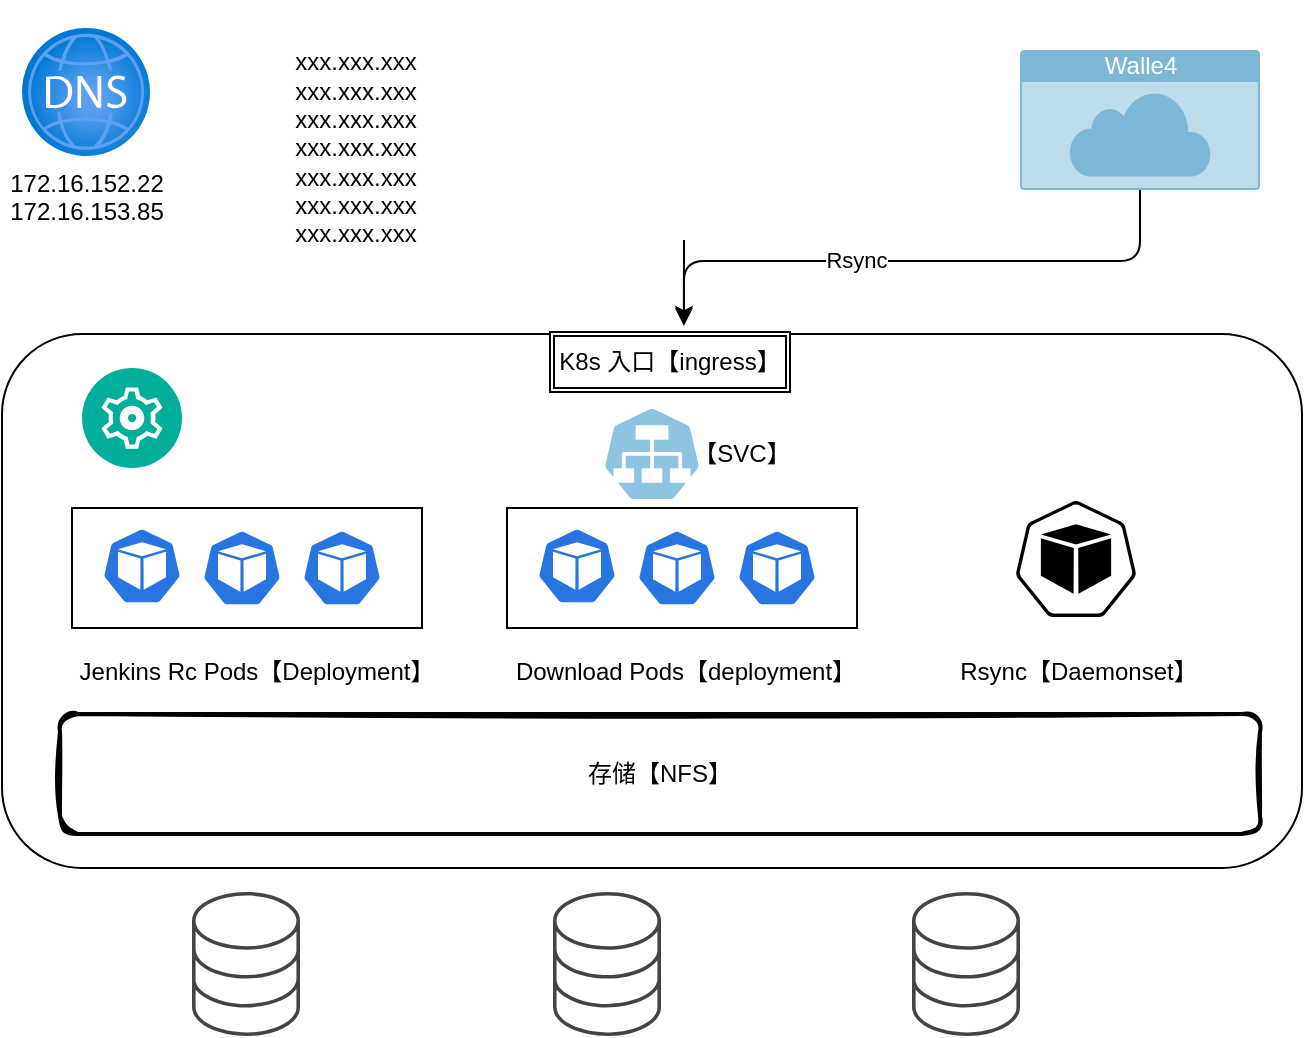 <mxfile version="14.9.4" type="github">
  <diagram id="C5RBs43oDa-KdzZeNtuy" name="Page-1">
    <mxGraphModel dx="946" dy="528" grid="1" gridSize="10" guides="1" tooltips="1" connect="1" arrows="1" fold="1" page="1" pageScale="1" pageWidth="827" pageHeight="1169" math="0" shadow="0">
      <root>
        <mxCell id="WIyWlLk6GJQsqaUBKTNV-0" />
        <mxCell id="WIyWlLk6GJQsqaUBKTNV-1" parent="WIyWlLk6GJQsqaUBKTNV-0" />
        <mxCell id="xaJBnkrgAS4ytCXH0mYz-1" value="" style="rounded=1;whiteSpace=wrap;html=1;" vertex="1" parent="WIyWlLk6GJQsqaUBKTNV-1">
          <mxGeometry x="80" y="371" width="650" height="267" as="geometry" />
        </mxCell>
        <mxCell id="xaJBnkrgAS4ytCXH0mYz-4" value="存储【NFS】" style="rounded=1;whiteSpace=wrap;html=1;strokeWidth=2;fillWeight=4;hachureGap=8;hachureAngle=45;sketch=1;" vertex="1" parent="WIyWlLk6GJQsqaUBKTNV-1">
          <mxGeometry x="109" y="561" width="600" height="60" as="geometry" />
        </mxCell>
        <mxCell id="xaJBnkrgAS4ytCXH0mYz-5" value="K8s 入口【ingress】" style="shape=ext;double=1;rounded=0;whiteSpace=wrap;html=1;" vertex="1" parent="WIyWlLk6GJQsqaUBKTNV-1">
          <mxGeometry x="354" y="370" width="120" height="30" as="geometry" />
        </mxCell>
        <mxCell id="xaJBnkrgAS4ytCXH0mYz-6" value="172.16.152.22&lt;br&gt;172.16.153.85" style="aspect=fixed;html=1;points=[];align=center;image;fontSize=12;image=img/lib/azure2/networking/DNS_Zones.svg;" vertex="1" parent="WIyWlLk6GJQsqaUBKTNV-1">
          <mxGeometry x="90" y="218" width="64" height="64" as="geometry" />
        </mxCell>
        <mxCell id="xaJBnkrgAS4ytCXH0mYz-13" value="" style="rounded=0;whiteSpace=wrap;html=1;" vertex="1" parent="WIyWlLk6GJQsqaUBKTNV-1">
          <mxGeometry x="115" y="458" width="175" height="60" as="geometry" />
        </mxCell>
        <mxCell id="xaJBnkrgAS4ytCXH0mYz-16" value="" style="html=1;dashed=0;whitespace=wrap;fillColor=#2875E2;strokeColor=#ffffff;points=[[0.005,0.63,0],[0.1,0.2,0],[0.9,0.2,0],[0.5,0,0],[0.995,0.63,0],[0.72,0.99,0],[0.5,1,0],[0.28,0.99,0]];shape=mxgraph.kubernetes.icon;prIcon=pod" vertex="1" parent="WIyWlLk6GJQsqaUBKTNV-1">
          <mxGeometry x="130" y="466.5" width="40" height="41" as="geometry" />
        </mxCell>
        <mxCell id="xaJBnkrgAS4ytCXH0mYz-17" value="" style="html=1;dashed=0;whitespace=wrap;fillColor=#2875E2;strokeColor=#ffffff;points=[[0.005,0.63,0],[0.1,0.2,0],[0.9,0.2,0],[0.5,0,0],[0.995,0.63,0],[0.72,0.99,0],[0.5,1,0],[0.28,0.99,0]];shape=mxgraph.kubernetes.icon;prIcon=pod" vertex="1" parent="WIyWlLk6GJQsqaUBKTNV-1">
          <mxGeometry x="180" y="467.5" width="40" height="41" as="geometry" />
        </mxCell>
        <mxCell id="xaJBnkrgAS4ytCXH0mYz-21" value="" style="html=1;dashed=0;whitespace=wrap;fillColor=#2875E2;strokeColor=#ffffff;points=[[0.005,0.63,0],[0.1,0.2,0],[0.9,0.2,0],[0.5,0,0],[0.995,0.63,0],[0.72,0.99,0],[0.5,1,0],[0.28,0.99,0]];shape=mxgraph.kubernetes.icon;prIcon=pod" vertex="1" parent="WIyWlLk6GJQsqaUBKTNV-1">
          <mxGeometry x="230" y="467.5" width="40" height="41" as="geometry" />
        </mxCell>
        <mxCell id="xaJBnkrgAS4ytCXH0mYz-24" value="" style="html=1;dashed=0;whitespace=wrap;fillColor=#ffffff;strokeColor=#000000;points=[[0.005,0.63,0],[0.1,0.2,0],[0.9,0.2,0],[0.5,0,0],[0.995,0.63,0],[0.72,0.99,0],[0.5,1,0],[0.28,0.99,0]];shape=mxgraph.kubernetes.icon;prIcon=pod;fontFamily=Helvetica;fontSize=12;fontColor=#000000;align=center;" vertex="1" parent="WIyWlLk6GJQsqaUBKTNV-1">
          <mxGeometry x="567" y="454.5" width="100" height="58" as="geometry" />
        </mxCell>
        <mxCell id="xaJBnkrgAS4ytCXH0mYz-25" value="Download Pods【deployment】" style="text;html=1;strokeColor=none;fillColor=none;align=center;verticalAlign=middle;whiteSpace=wrap;rounded=0;" vertex="1" parent="WIyWlLk6GJQsqaUBKTNV-1">
          <mxGeometry x="332.5" y="530" width="177.5" height="20" as="geometry" />
        </mxCell>
        <mxCell id="xaJBnkrgAS4ytCXH0mYz-26" value="Rsync【Daemonset】" style="text;html=1;strokeColor=none;fillColor=none;align=center;verticalAlign=middle;whiteSpace=wrap;rounded=0;" vertex="1" parent="WIyWlLk6GJQsqaUBKTNV-1">
          <mxGeometry x="550" y="529.5" width="137" height="20" as="geometry" />
        </mxCell>
        <mxCell id="xaJBnkrgAS4ytCXH0mYz-75" style="edgeStyle=orthogonalEdgeStyle;rounded=1;orthogonalLoop=1;jettySize=auto;html=1;exitX=0.5;exitY=1;exitDx=0;exitDy=0;exitPerimeter=0;entryX=0.558;entryY=-0.1;entryDx=0;entryDy=0;entryPerimeter=0;" edge="1" parent="WIyWlLk6GJQsqaUBKTNV-1" source="xaJBnkrgAS4ytCXH0mYz-28" target="xaJBnkrgAS4ytCXH0mYz-5">
          <mxGeometry relative="1" as="geometry" />
        </mxCell>
        <mxCell id="xaJBnkrgAS4ytCXH0mYz-76" value="Rsync" style="edgeLabel;html=1;align=center;verticalAlign=middle;resizable=0;points=[];" vertex="1" connectable="0" parent="xaJBnkrgAS4ytCXH0mYz-75">
          <mxGeometry x="0.199" y="-1" relative="1" as="geometry">
            <mxPoint as="offset" />
          </mxGeometry>
        </mxCell>
        <mxCell id="xaJBnkrgAS4ytCXH0mYz-28" value="Walle4" style="html=1;strokeColor=none;labelPosition=center;verticalLabelPosition=middle;verticalAlign=top;align=center;fontSize=12;outlineConnect=0;spacingTop=-6;fontColor=#FFFFFF;shape=mxgraph.sitemap.cloud;fillColor=#7CB8D6;" vertex="1" parent="WIyWlLk6GJQsqaUBKTNV-1">
          <mxGeometry x="589" y="229" width="120" height="70" as="geometry" />
        </mxCell>
        <mxCell id="xaJBnkrgAS4ytCXH0mYz-31" value="" style="html=1;dashed=0;whitespace=wrap;strokeColor=#ffffff;points=[[0.005,0.63,0],[0.1,0.2,0],[0.9,0.2,0],[0.5,0,0],[0.995,0.63,0],[0.72,0.99,0],[0.5,1,0],[0.28,0.99,0]];shape=mxgraph.kubernetes.icon;prIcon=svc;fillColor=#8EC3E2;" vertex="1" parent="WIyWlLk6GJQsqaUBKTNV-1">
          <mxGeometry x="310" y="407" width="190" height="48" as="geometry" />
        </mxCell>
        <mxCell id="xaJBnkrgAS4ytCXH0mYz-32" value="【SVC】" style="text;html=1;strokeColor=none;fillColor=none;align=center;verticalAlign=middle;whiteSpace=wrap;rounded=0;" vertex="1" parent="WIyWlLk6GJQsqaUBKTNV-1">
          <mxGeometry x="430" y="421" width="40" height="20" as="geometry" />
        </mxCell>
        <mxCell id="xaJBnkrgAS4ytCXH0mYz-74" style="edgeStyle=orthogonalEdgeStyle;rounded=1;orthogonalLoop=1;jettySize=auto;html=1;exitX=0.5;exitY=1;exitDx=0;exitDy=0;entryX=0.558;entryY=-0.133;entryDx=0;entryDy=0;entryPerimeter=0;" edge="1" parent="WIyWlLk6GJQsqaUBKTNV-1" source="xaJBnkrgAS4ytCXH0mYz-41" target="xaJBnkrgAS4ytCXH0mYz-5">
          <mxGeometry relative="1" as="geometry" />
        </mxCell>
        <mxCell id="xaJBnkrgAS4ytCXH0mYz-41" value="" style="shape=image;html=1;verticalAlign=top;verticalLabelPosition=bottom;labelBackgroundColor=#ffffff;imageAspect=0;aspect=fixed;image=https://cdn4.iconfinder.com/data/icons/logos-brands-5/24/jenkins-128.png" vertex="1" parent="WIyWlLk6GJQsqaUBKTNV-1">
          <mxGeometry x="361" y="204" width="120" height="120" as="geometry" />
        </mxCell>
        <mxCell id="xaJBnkrgAS4ytCXH0mYz-52" value="xxx.xxx.xxx&lt;br&gt;xxx.xxx.xxx&lt;br&gt;xxx.xxx.xxx&lt;br&gt;xxx.xxx.xxx&lt;br&gt;xxx.xxx.xxx&lt;br&gt;xxx.xxx.xxx&lt;br&gt;xxx.xxx.xxx&lt;br&gt;" style="text;html=1;strokeColor=none;fillColor=none;align=center;verticalAlign=middle;whiteSpace=wrap;rounded=0;" vertex="1" parent="WIyWlLk6GJQsqaUBKTNV-1">
          <mxGeometry x="192" y="268" width="130" height="20" as="geometry" />
        </mxCell>
        <mxCell id="xaJBnkrgAS4ytCXH0mYz-59" value="" style="aspect=fixed;perimeter=ellipsePerimeter;html=1;align=center;shadow=0;dashed=0;fontColor=#4277BB;labelBackgroundColor=#ffffff;fontSize=12;spacingTop=3;image;image=img/lib/ibm/management/cluster_management.svg;" vertex="1" parent="WIyWlLk6GJQsqaUBKTNV-1">
          <mxGeometry x="120" y="388" width="50" height="50" as="geometry" />
        </mxCell>
        <mxCell id="xaJBnkrgAS4ytCXH0mYz-65" value="" style="rounded=0;whiteSpace=wrap;html=1;" vertex="1" parent="WIyWlLk6GJQsqaUBKTNV-1">
          <mxGeometry x="332.5" y="458" width="175" height="60" as="geometry" />
        </mxCell>
        <mxCell id="xaJBnkrgAS4ytCXH0mYz-66" value="" style="html=1;dashed=0;whitespace=wrap;fillColor=#2875E2;strokeColor=#ffffff;points=[[0.005,0.63,0],[0.1,0.2,0],[0.9,0.2,0],[0.5,0,0],[0.995,0.63,0],[0.72,0.99,0],[0.5,1,0],[0.28,0.99,0]];shape=mxgraph.kubernetes.icon;prIcon=pod" vertex="1" parent="WIyWlLk6GJQsqaUBKTNV-1">
          <mxGeometry x="347.5" y="466.5" width="40" height="41" as="geometry" />
        </mxCell>
        <mxCell id="xaJBnkrgAS4ytCXH0mYz-67" value="" style="html=1;dashed=0;whitespace=wrap;fillColor=#2875E2;strokeColor=#ffffff;points=[[0.005,0.63,0],[0.1,0.2,0],[0.9,0.2,0],[0.5,0,0],[0.995,0.63,0],[0.72,0.99,0],[0.5,1,0],[0.28,0.99,0]];shape=mxgraph.kubernetes.icon;prIcon=pod" vertex="1" parent="WIyWlLk6GJQsqaUBKTNV-1">
          <mxGeometry x="397.5" y="467.5" width="40" height="41" as="geometry" />
        </mxCell>
        <mxCell id="xaJBnkrgAS4ytCXH0mYz-68" value="" style="html=1;dashed=0;whitespace=wrap;fillColor=#2875E2;strokeColor=#ffffff;points=[[0.005,0.63,0],[0.1,0.2,0],[0.9,0.2,0],[0.5,0,0],[0.995,0.63,0],[0.72,0.99,0],[0.5,1,0],[0.28,0.99,0]];shape=mxgraph.kubernetes.icon;prIcon=pod" vertex="1" parent="WIyWlLk6GJQsqaUBKTNV-1">
          <mxGeometry x="447.5" y="467.5" width="40" height="41" as="geometry" />
        </mxCell>
        <mxCell id="xaJBnkrgAS4ytCXH0mYz-70" value="Jenkins Rc Pods【Deployment】" style="text;html=1;strokeColor=none;fillColor=none;align=center;verticalAlign=middle;whiteSpace=wrap;rounded=0;" vertex="1" parent="WIyWlLk6GJQsqaUBKTNV-1">
          <mxGeometry x="115" y="530" width="185" height="20" as="geometry" />
        </mxCell>
        <mxCell id="xaJBnkrgAS4ytCXH0mYz-71" value="" style="pointerEvents=1;shadow=0;dashed=0;html=1;strokeColor=none;fillColor=#434445;aspect=fixed;labelPosition=center;verticalLabelPosition=bottom;verticalAlign=top;align=center;outlineConnect=0;shape=mxgraph.vvd.storage;" vertex="1" parent="WIyWlLk6GJQsqaUBKTNV-1">
          <mxGeometry x="175" y="650" width="54" height="72" as="geometry" />
        </mxCell>
        <mxCell id="xaJBnkrgAS4ytCXH0mYz-72" value="" style="pointerEvents=1;shadow=0;dashed=0;html=1;strokeColor=none;fillColor=#434445;aspect=fixed;labelPosition=center;verticalLabelPosition=bottom;verticalAlign=top;align=center;outlineConnect=0;shape=mxgraph.vvd.storage;" vertex="1" parent="WIyWlLk6GJQsqaUBKTNV-1">
          <mxGeometry x="355.5" y="650" width="54" height="72" as="geometry" />
        </mxCell>
        <mxCell id="xaJBnkrgAS4ytCXH0mYz-73" value="" style="pointerEvents=1;shadow=0;dashed=0;html=1;strokeColor=none;fillColor=#434445;aspect=fixed;labelPosition=center;verticalLabelPosition=bottom;verticalAlign=top;align=center;outlineConnect=0;shape=mxgraph.vvd.storage;" vertex="1" parent="WIyWlLk6GJQsqaUBKTNV-1">
          <mxGeometry x="535" y="650" width="54" height="72" as="geometry" />
        </mxCell>
      </root>
    </mxGraphModel>
  </diagram>
</mxfile>
